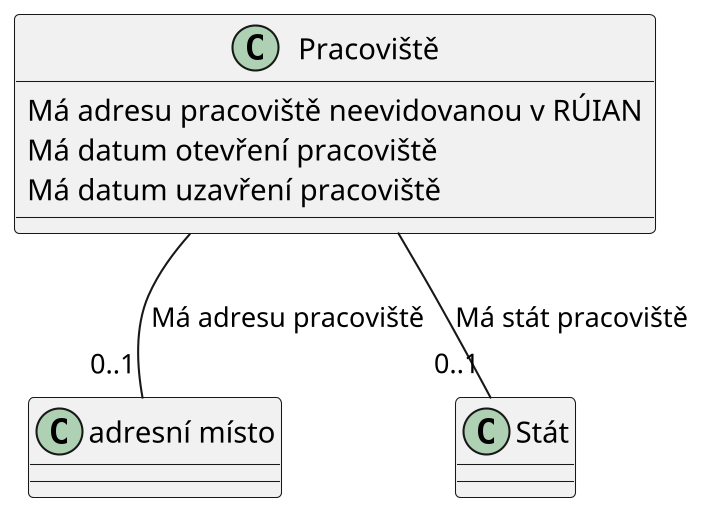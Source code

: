 @startuml
set namespaceSeparator none
skinparam dpi 200
class "Pracoviště" {
  Má adresu pracoviště neevidovanou v RÚIAN
  Má datum otevření pracoviště
  Má datum uzavření pracoviště
}

class "adresní místo" {
}

class "Stát" {
}

"Pracoviště" -- "0..1" "adresní místo" :  "Má adresu pracoviště"
"Pracoviště" -- "0..1" "Stát" :  "Má stát pracoviště"
@enduml
